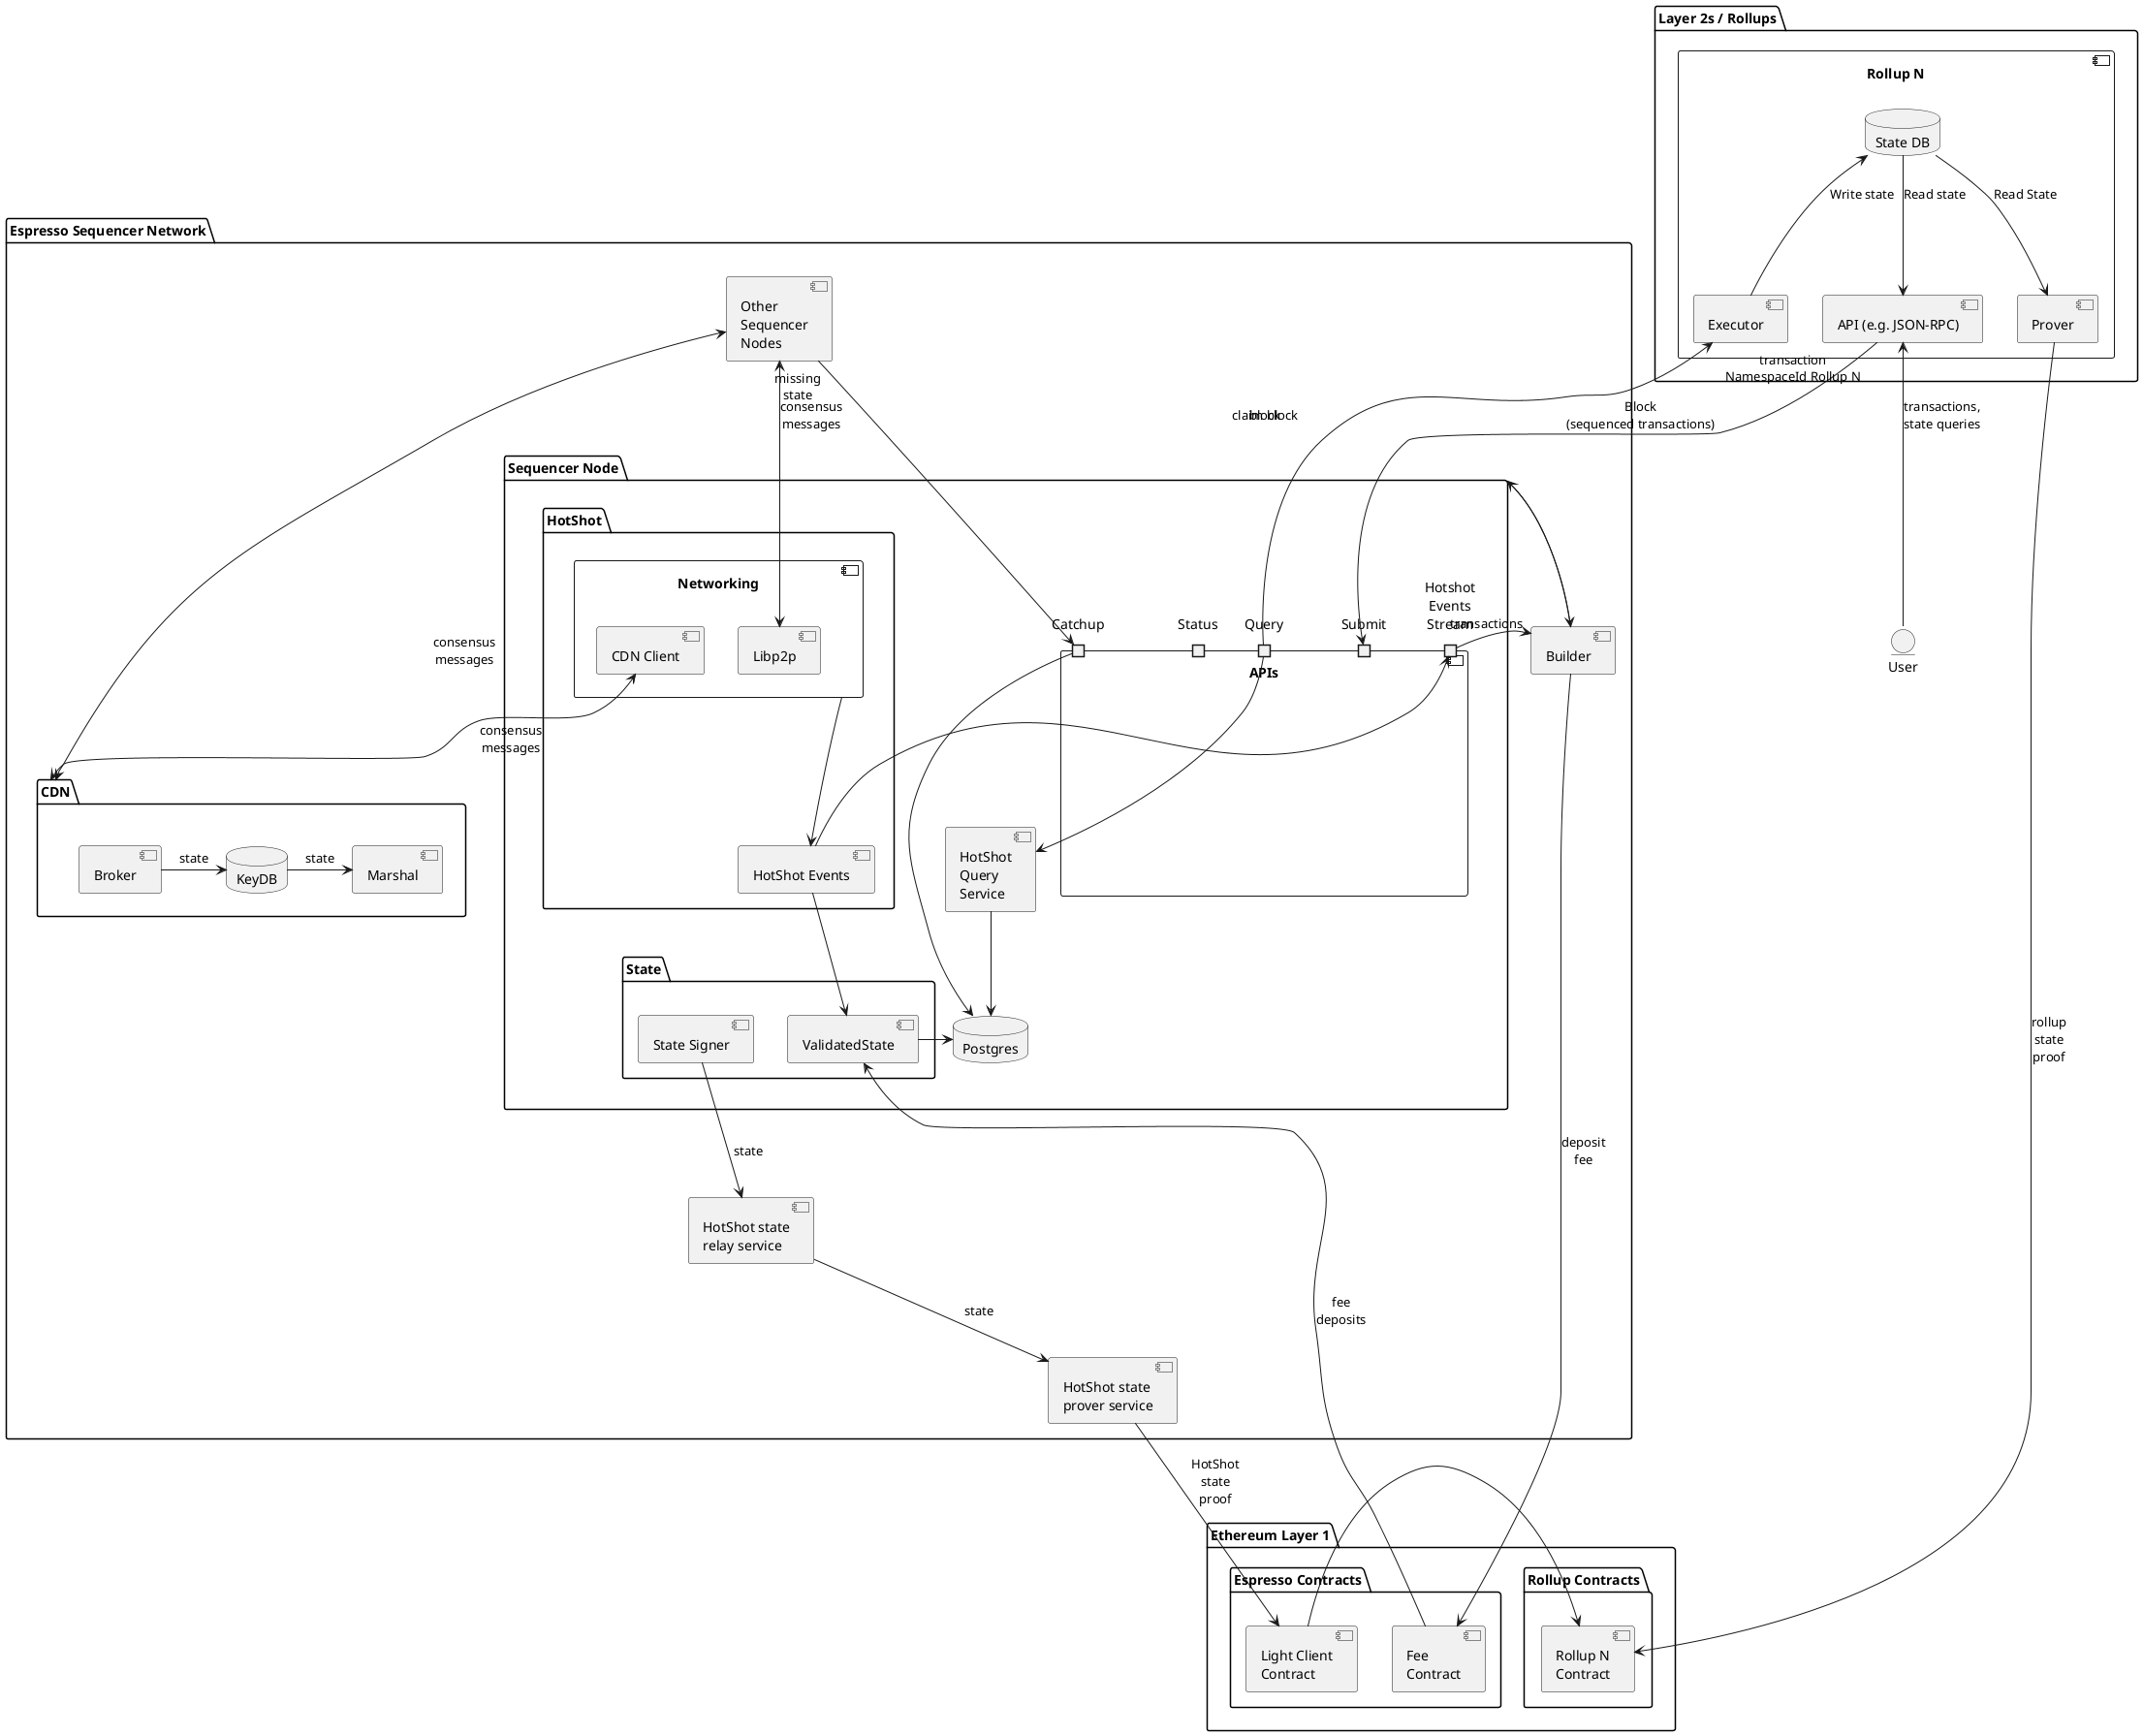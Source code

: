 @startuml
package "Espresso Sequencer Network" as Network {
    component "Other\nSequencer\nNodes" as Nodes
    package CDN {
        component Broker
        component Marshal
        database KeyDB
    }

    'CDN Layout
    Broker -> KeyDB: state
    KeyDB -> Marshal: state
    Nodes <--> CDN: consensus\nmessages

    package "Sequencer Node" as Seq {
        database "Postgres" as DB
        component "APIs" {
            port Catchup
            port Status
            port Submit
            port Query
            port "Hotshot\nEvents\nStream" as EventsStream
        }
        component "HotShot\nQuery\nService" as QS
        package HotShot {
            component "Networking"{
                component Libp2p
                component "CDN Client"
            }
            component "HotShot Events" as Events
        }

        package State as State {
            component "State Signer" as Signer
            component "ValidatedState" as Validated
        }
    }
    component "HotShot state\nprover service" as HSProver
    component "HotShot state\nrelay service" as Relay
    component "Builder" as Builder
    Query --> QS
}

Nodes -> Catchup: "missing\nstate" " "
Nodes <--> Libp2p: consensus\nmessages
"CDN Client" <--> CDN: consensus\nmessages

QS --> DB
Signer -down-> Relay: state
Seq -right-> Builder: claim block
Relay --> HSProver: state

Events -up-> EventsStream
Events -down-> Validated
Networking -down-> Events
EventsStream -> Builder: " " "transactions"
Validated -> DB
Catchup -> DB
Builder -left-> Seq: block

package "Layer 2s / Rollups" as L2s {
    component "Rollup N" as L2 {
        component "API (e.g. JSON-RPC)" as L2_RPC
        component Executor as L2_Exec
        component Prover as L2_Prover
        database "State DB" as L2_State
    }
}
package "Ethereum Layer 1" as L1 {
    package "Espresso Contracts" as Esp_L1 {
        component "Light Client\nContract" as LC_L1
        component "Fee\nContract" as Fee_L1
    }
    package "Rollup Contracts" {
        component "Rollup N\nContract" as L2_L1
    }
}

entity User
User -Up-> L2_RPC : transactions,\nstate queries
' note top of link
' 1. Many clients submit
'     transactions to each
'     L2 simultaneously (for
'     clarity only one is
'     shown)
' end note

L2_RPC --> Submit : "transaction\nNamespaceId Rollup N" " "
/'
 ' note top of link
 ' 2. L2s forward transactions to sequencer.
 ' end note
 '/

Query -up-> L2_Exec : Block\n(sequenced transactions)
/'
 ' note top of link
 ' 3. Sequencer produces blocks --
 '     ordered lists of transactions.
 '     L2s receive blocks and execute
 '     transactions for their rollup.
 ' end note
 '/

HSProver -down-> LC_L1 : HotShot\nstate\nproof
/'
 ' note right of link
 ' 4. Sequencer posts succinct commitment
 '     to block to L1. Contract verifies proof
 '     of sequencing (Quorum Certificate)
 '     then stores the block commitment.
 ' end note
 '/

L2_Prover -> L2_L1 : rollup\nstate\nproof
/'
 ' note bottom of link
 ' 5. Rollups post
 '     updated state
 '     to L1. ZK-rollups
 '     include a proof.
 ' end note
 '/

LC_L1 -> L2_L1
/'
 ' note bottom of link
 ' 6. Rollup contracts read certified sequence
 '     of block commitments from sequencer
 '     contract. Verify state transition proofs
 '     against this sequence (ZKR) or wait for
 '     fraud proof against this sequence (ORU).
 ' end note
 '/

' L2 1 details
L2_RPC <-up- L2_State : Read state
L2_Exec -up-> L2_State : Write state
L2_Prover <-up- L2_State : Read State

Builder --> Fee_L1: deposit\nfee
Fee_L1 -up-> Validated: fee\ndeposits

@enduml
